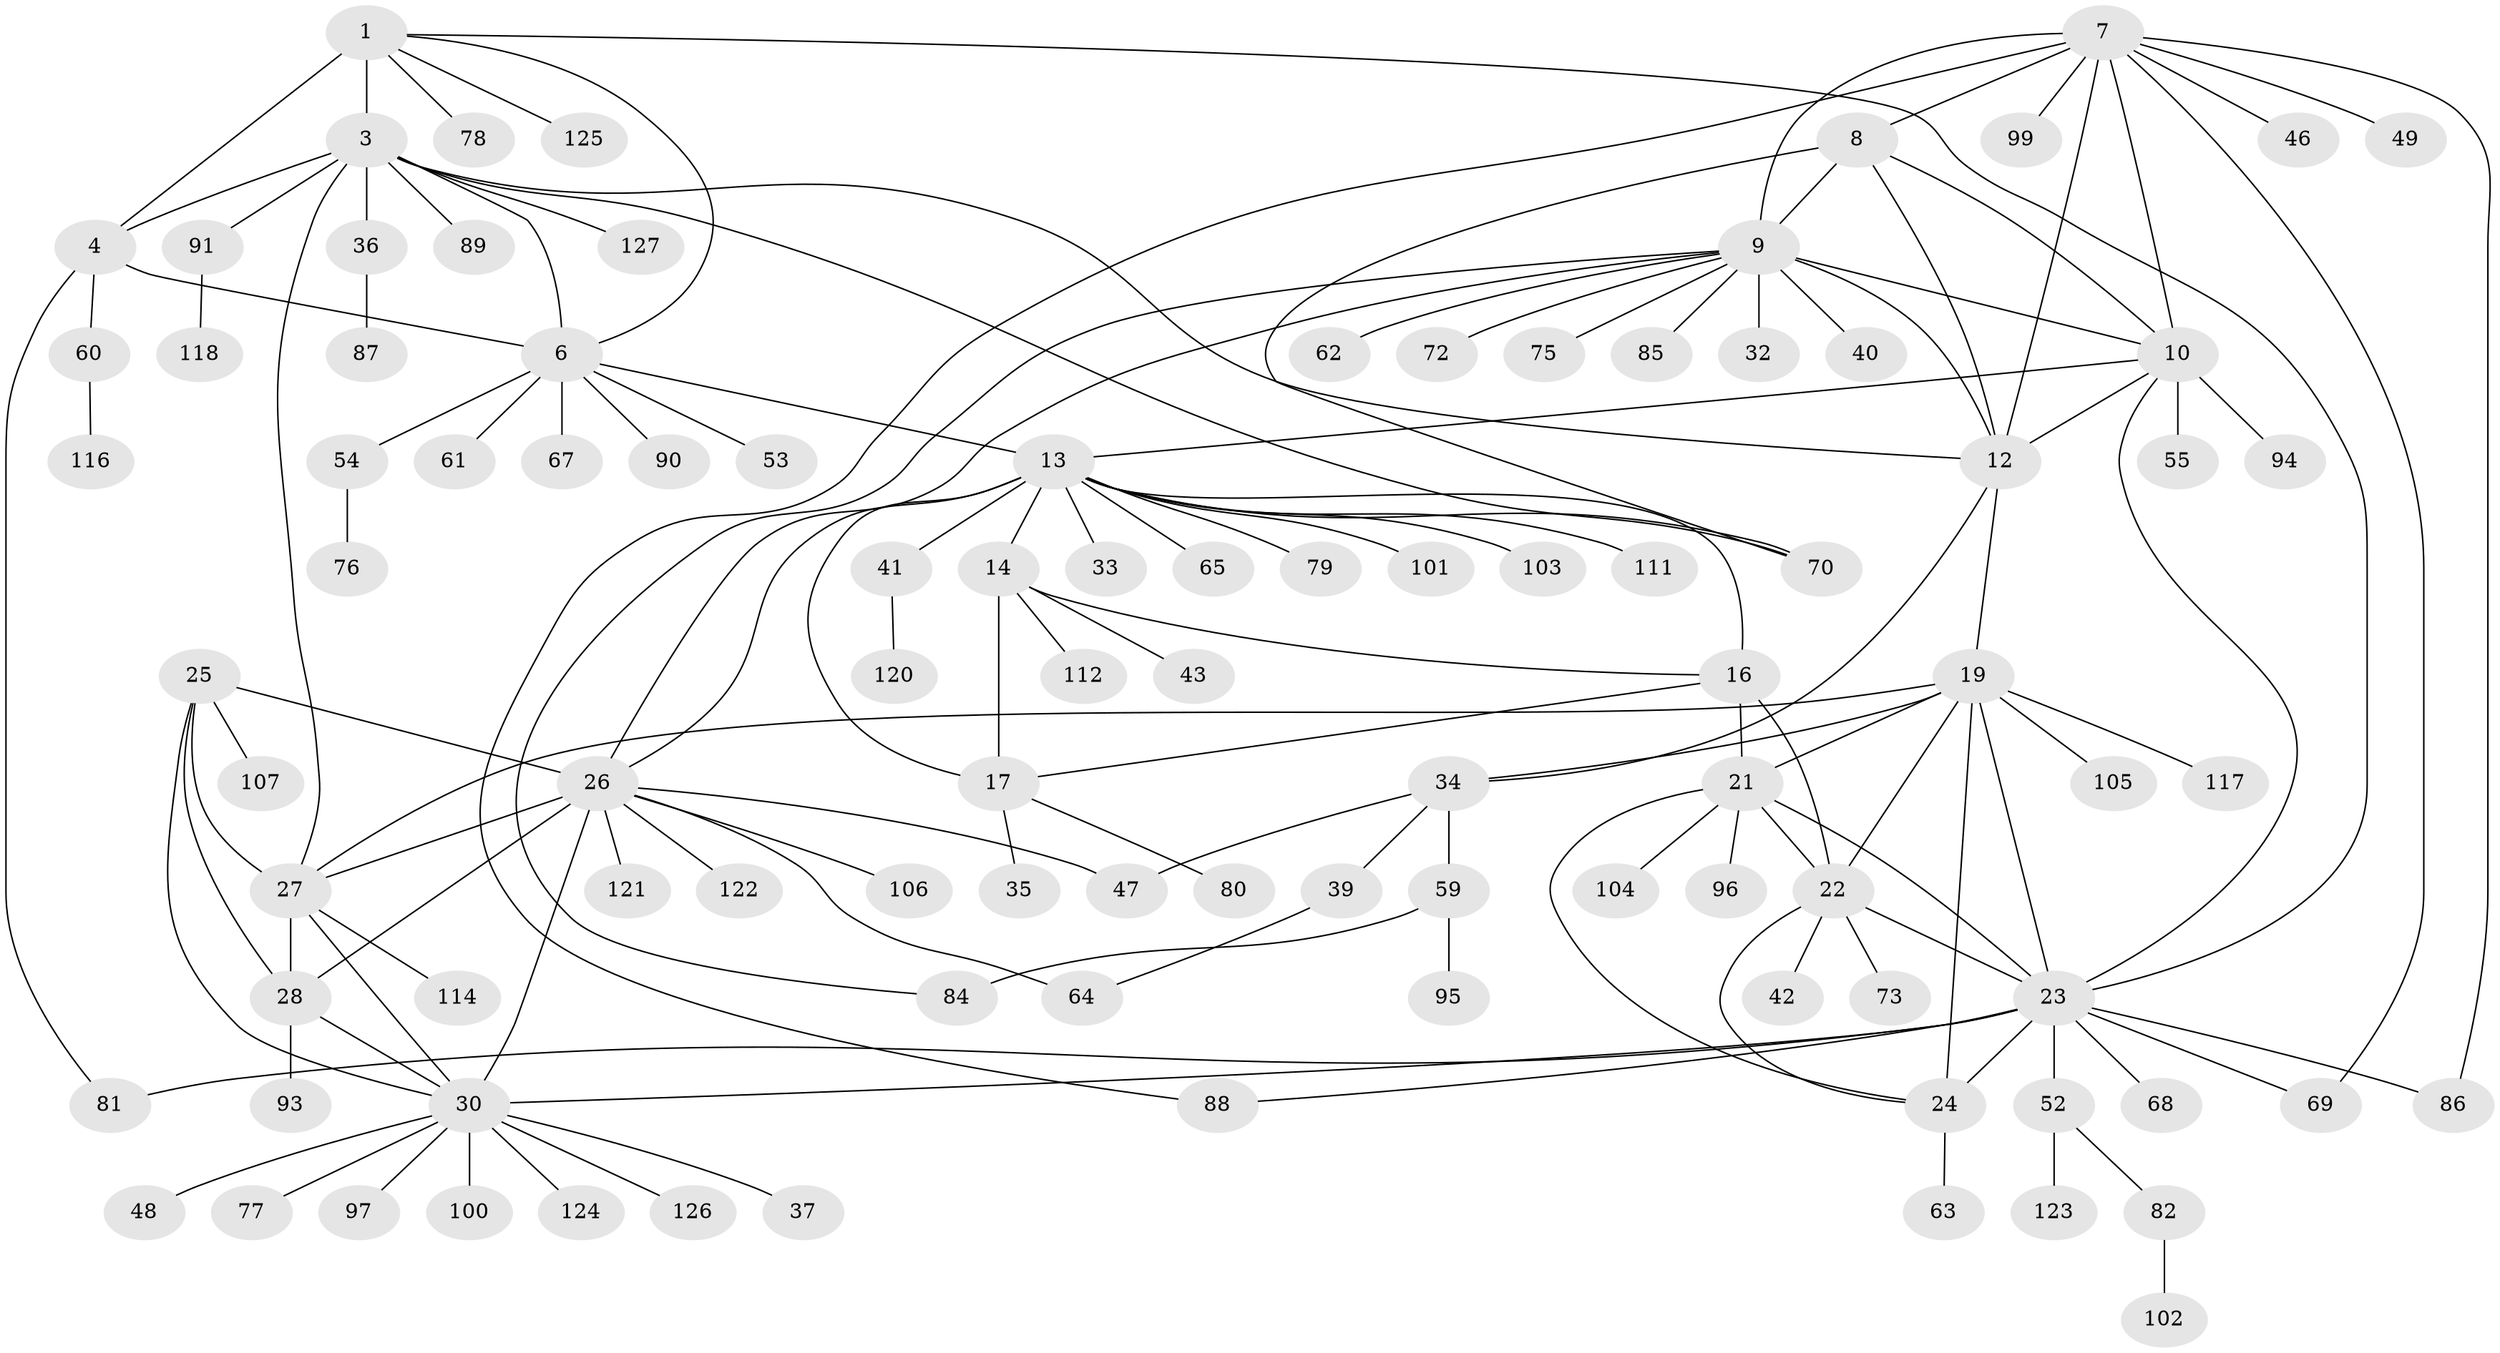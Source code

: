 // original degree distribution, {5: 0.023622047244094488, 8: 0.03937007874015748, 13: 0.023622047244094488, 6: 0.047244094488188976, 11: 0.023622047244094488, 10: 0.023622047244094488, 7: 0.03937007874015748, 9: 0.023622047244094488, 2: 0.18110236220472442, 1: 0.5196850393700787, 3: 0.03937007874015748, 4: 0.015748031496062992}
// Generated by graph-tools (version 1.1) at 2025/11/02/27/25 16:11:34]
// undirected, 99 vertices, 141 edges
graph export_dot {
graph [start="1"]
  node [color=gray90,style=filled];
  1 [super="+2"];
  3 [super="+51"];
  4 [super="+5"];
  6 [super="+31"];
  7 [super="+11"];
  8 [super="+71"];
  9 [super="+44"];
  10 [super="+119"];
  12 [super="+66"];
  13 [super="+18"];
  14 [super="+15"];
  16 [super="+74"];
  17;
  19 [super="+20"];
  21 [super="+110"];
  22 [super="+38"];
  23 [super="+50"];
  24;
  25;
  26 [super="+29"];
  27 [super="+57"];
  28;
  30 [super="+56"];
  32;
  33;
  34 [super="+58"];
  35;
  36;
  37;
  39;
  40;
  41 [super="+45"];
  42;
  43;
  46;
  47;
  48;
  49;
  52 [super="+92"];
  53;
  54;
  55;
  59;
  60;
  61;
  62;
  63;
  64 [super="+83"];
  65;
  67;
  68 [super="+113"];
  69;
  70;
  72;
  73;
  75;
  76;
  77;
  78;
  79 [super="+98"];
  80;
  81;
  82;
  84;
  85;
  86;
  87;
  88;
  89;
  90;
  91;
  93;
  94 [super="+108"];
  95;
  96;
  97 [super="+109"];
  99;
  100 [super="+115"];
  101;
  102;
  103;
  104;
  105;
  106;
  107;
  111;
  112;
  114;
  116;
  117;
  118;
  120;
  121;
  122;
  123;
  124;
  125;
  126;
  127;
  1 -- 3 [weight=2];
  1 -- 4 [weight=4];
  1 -- 6 [weight=2];
  1 -- 23;
  1 -- 125;
  1 -- 78;
  3 -- 4 [weight=2];
  3 -- 6;
  3 -- 12;
  3 -- 27;
  3 -- 36;
  3 -- 70;
  3 -- 89;
  3 -- 91;
  3 -- 127;
  4 -- 6 [weight=2];
  4 -- 60;
  4 -- 81;
  6 -- 53;
  6 -- 54;
  6 -- 61;
  6 -- 90;
  6 -- 13;
  6 -- 67;
  7 -- 8 [weight=2];
  7 -- 9 [weight=2];
  7 -- 10 [weight=2];
  7 -- 12 [weight=2];
  7 -- 46;
  7 -- 86;
  7 -- 88;
  7 -- 99;
  7 -- 69;
  7 -- 49;
  8 -- 9;
  8 -- 10;
  8 -- 12;
  8 -- 70;
  9 -- 10;
  9 -- 12;
  9 -- 32;
  9 -- 40;
  9 -- 72;
  9 -- 75;
  9 -- 84;
  9 -- 85;
  9 -- 62;
  9 -- 26;
  10 -- 12;
  10 -- 13;
  10 -- 23;
  10 -- 55;
  10 -- 94;
  12 -- 34;
  12 -- 19;
  13 -- 14 [weight=4];
  13 -- 16 [weight=2];
  13 -- 17 [weight=2];
  13 -- 33;
  13 -- 41;
  13 -- 65;
  13 -- 79;
  13 -- 101;
  13 -- 70;
  13 -- 103;
  13 -- 111;
  13 -- 26;
  14 -- 16 [weight=2];
  14 -- 17 [weight=2];
  14 -- 43;
  14 -- 112;
  16 -- 17;
  16 -- 22;
  16 -- 21;
  17 -- 35;
  17 -- 80;
  19 -- 21 [weight=2];
  19 -- 22 [weight=2];
  19 -- 23 [weight=2];
  19 -- 24 [weight=2];
  19 -- 27;
  19 -- 105;
  19 -- 34;
  19 -- 117;
  21 -- 22;
  21 -- 23;
  21 -- 24;
  21 -- 96;
  21 -- 104;
  22 -- 23;
  22 -- 24;
  22 -- 42;
  22 -- 73;
  23 -- 24;
  23 -- 52;
  23 -- 68;
  23 -- 69;
  23 -- 86;
  23 -- 88;
  23 -- 81;
  23 -- 30;
  24 -- 63;
  25 -- 26 [weight=2];
  25 -- 27;
  25 -- 28;
  25 -- 30;
  25 -- 107;
  26 -- 27 [weight=2];
  26 -- 28 [weight=2];
  26 -- 30 [weight=2];
  26 -- 106;
  26 -- 122;
  26 -- 64;
  26 -- 121;
  26 -- 47;
  27 -- 28;
  27 -- 30;
  27 -- 114;
  28 -- 30;
  28 -- 93;
  30 -- 37;
  30 -- 48;
  30 -- 77;
  30 -- 97;
  30 -- 100;
  30 -- 126;
  30 -- 124;
  34 -- 39;
  34 -- 47;
  34 -- 59;
  36 -- 87;
  39 -- 64;
  41 -- 120;
  52 -- 82;
  52 -- 123;
  54 -- 76;
  59 -- 84;
  59 -- 95;
  60 -- 116;
  82 -- 102;
  91 -- 118;
}
